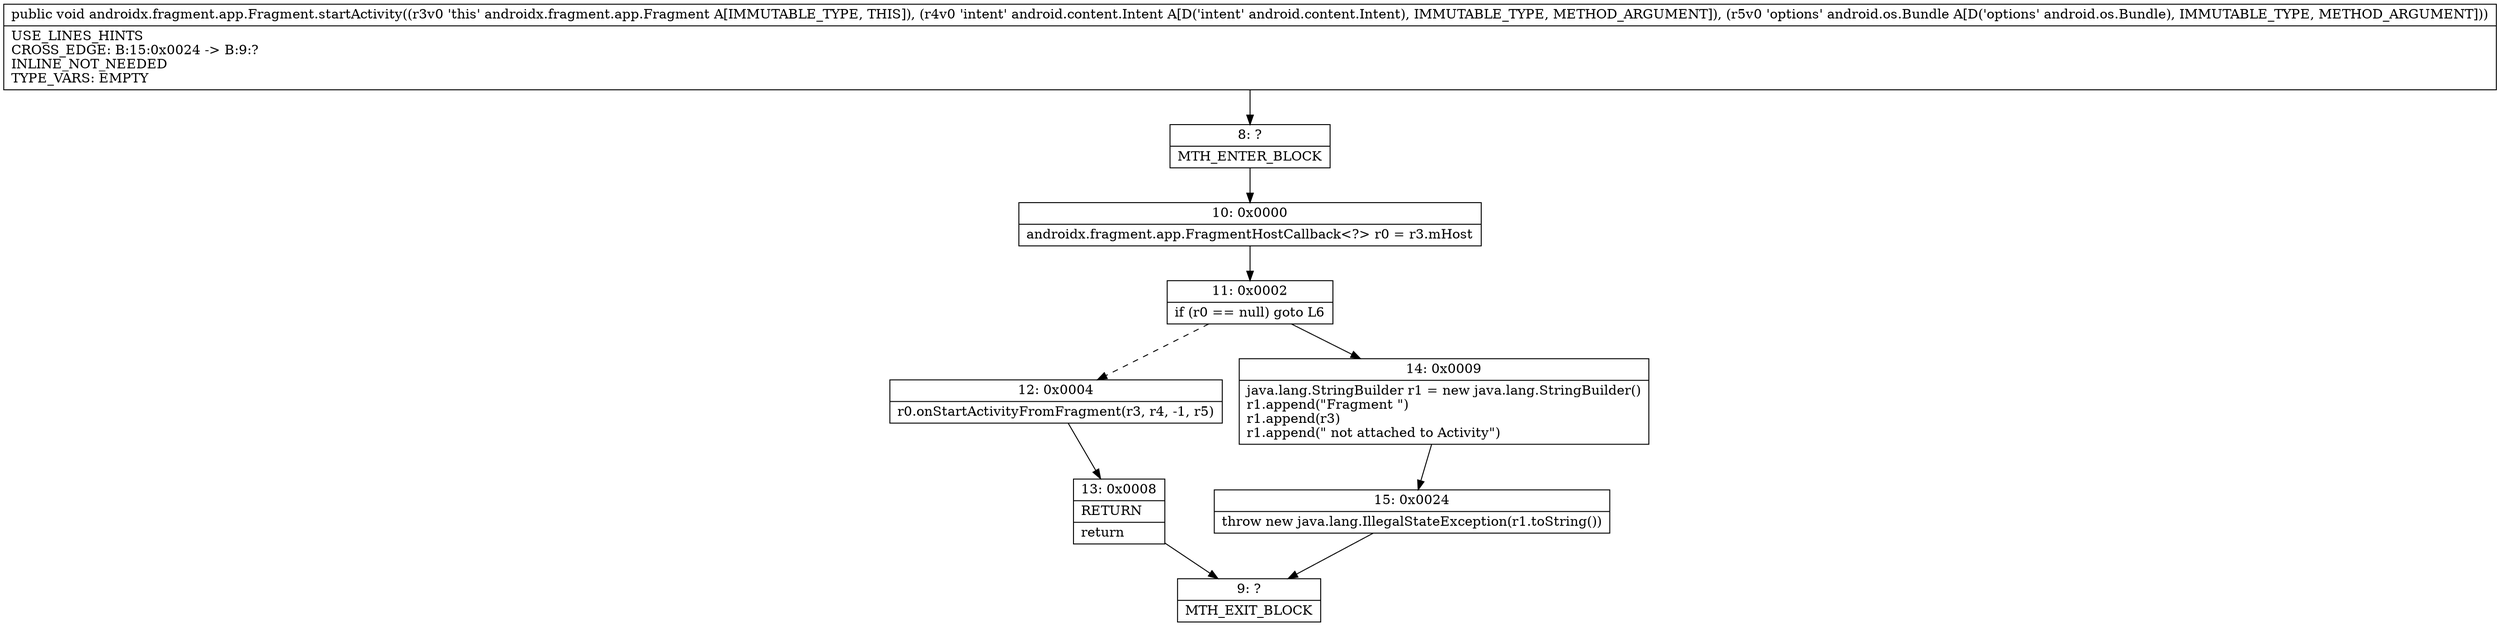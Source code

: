 digraph "CFG forandroidx.fragment.app.Fragment.startActivity(Landroid\/content\/Intent;Landroid\/os\/Bundle;)V" {
Node_8 [shape=record,label="{8\:\ ?|MTH_ENTER_BLOCK\l}"];
Node_10 [shape=record,label="{10\:\ 0x0000|androidx.fragment.app.FragmentHostCallback\<?\> r0 = r3.mHost\l}"];
Node_11 [shape=record,label="{11\:\ 0x0002|if (r0 == null) goto L6\l}"];
Node_12 [shape=record,label="{12\:\ 0x0004|r0.onStartActivityFromFragment(r3, r4, \-1, r5)\l}"];
Node_13 [shape=record,label="{13\:\ 0x0008|RETURN\l|return\l}"];
Node_9 [shape=record,label="{9\:\ ?|MTH_EXIT_BLOCK\l}"];
Node_14 [shape=record,label="{14\:\ 0x0009|java.lang.StringBuilder r1 = new java.lang.StringBuilder()\lr1.append(\"Fragment \")\lr1.append(r3)\lr1.append(\" not attached to Activity\")\l}"];
Node_15 [shape=record,label="{15\:\ 0x0024|throw new java.lang.IllegalStateException(r1.toString())\l}"];
MethodNode[shape=record,label="{public void androidx.fragment.app.Fragment.startActivity((r3v0 'this' androidx.fragment.app.Fragment A[IMMUTABLE_TYPE, THIS]), (r4v0 'intent' android.content.Intent A[D('intent' android.content.Intent), IMMUTABLE_TYPE, METHOD_ARGUMENT]), (r5v0 'options' android.os.Bundle A[D('options' android.os.Bundle), IMMUTABLE_TYPE, METHOD_ARGUMENT]))  | USE_LINES_HINTS\lCROSS_EDGE: B:15:0x0024 \-\> B:9:?\lINLINE_NOT_NEEDED\lTYPE_VARS: EMPTY\l}"];
MethodNode -> Node_8;Node_8 -> Node_10;
Node_10 -> Node_11;
Node_11 -> Node_12[style=dashed];
Node_11 -> Node_14;
Node_12 -> Node_13;
Node_13 -> Node_9;
Node_14 -> Node_15;
Node_15 -> Node_9;
}

